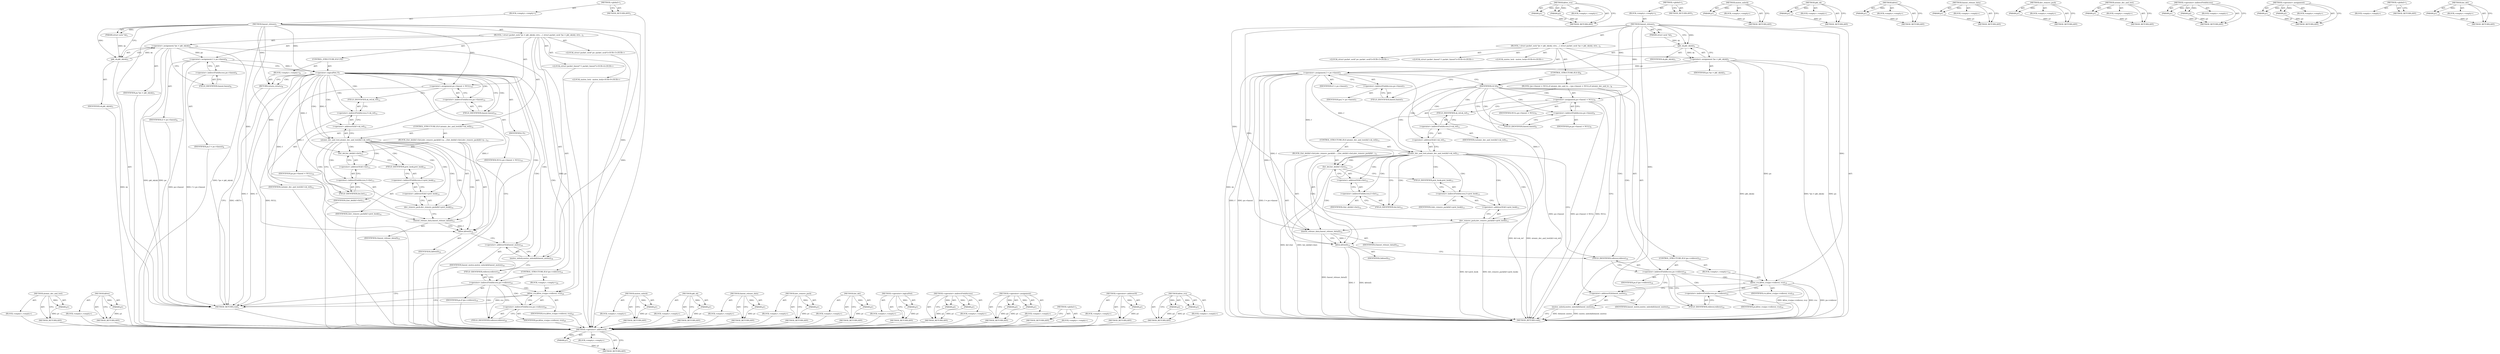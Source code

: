 digraph "list_del" {
vulnerable_108 [label=<(METHOD,atomic_dec_and_test)>];
vulnerable_109 [label=<(PARAM,p1)>];
vulnerable_110 [label=<(BLOCK,&lt;empty&gt;,&lt;empty&gt;)>];
vulnerable_111 [label=<(METHOD_RETURN,ANY)>];
vulnerable_128 [label=<(METHOD,kfree)>];
vulnerable_129 [label=<(PARAM,p1)>];
vulnerable_130 [label=<(BLOCK,&lt;empty&gt;,&lt;empty&gt;)>];
vulnerable_131 [label=<(METHOD_RETURN,ANY)>];
vulnerable_6 [label=<(METHOD,&lt;global&gt;)<SUB>1</SUB>>];
vulnerable_7 [label=<(BLOCK,&lt;empty&gt;,&lt;empty&gt;)<SUB>1</SUB>>];
vulnerable_8 [label=<(METHOD,fanout_release)<SUB>1</SUB>>];
vulnerable_9 [label=<(PARAM,struct sock *sk)<SUB>1</SUB>>];
vulnerable_10 [label=<(BLOCK,{
 	struct packet_sock *po = pkt_sk(sk);
 	stru...,{
 	struct packet_sock *po = pkt_sk(sk);
 	stru...)<SUB>2</SUB>>];
vulnerable_11 [label="<(LOCAL,struct packet_sock* po: packet_sock*)<SUB>3</SUB>>"];
vulnerable_12 [label=<(&lt;operator&gt;.assignment,*po = pkt_sk(sk))<SUB>3</SUB>>];
vulnerable_13 [label=<(IDENTIFIER,po,*po = pkt_sk(sk))<SUB>3</SUB>>];
vulnerable_14 [label=<(pkt_sk,pkt_sk(sk))<SUB>3</SUB>>];
vulnerable_15 [label=<(IDENTIFIER,sk,pkt_sk(sk))<SUB>3</SUB>>];
vulnerable_16 [label="<(LOCAL,struct packet_fanout* f: packet_fanout*)<SUB>4</SUB>>"];
vulnerable_17 [label=<(&lt;operator&gt;.assignment,f = po-&gt;fanout)<SUB>6</SUB>>];
vulnerable_18 [label=<(IDENTIFIER,f,f = po-&gt;fanout)<SUB>6</SUB>>];
vulnerable_19 [label=<(&lt;operator&gt;.indirectFieldAccess,po-&gt;fanout)<SUB>6</SUB>>];
vulnerable_20 [label=<(IDENTIFIER,po,f = po-&gt;fanout)<SUB>6</SUB>>];
vulnerable_21 [label=<(FIELD_IDENTIFIER,fanout,fanout)<SUB>6</SUB>>];
vulnerable_22 [label=<(CONTROL_STRUCTURE,IF,if (!f))<SUB>7</SUB>>];
vulnerable_23 [label=<(&lt;operator&gt;.logicalNot,!f)<SUB>7</SUB>>];
vulnerable_24 [label=<(IDENTIFIER,f,!f)<SUB>7</SUB>>];
vulnerable_25 [label=<(BLOCK,&lt;empty&gt;,&lt;empty&gt;)<SUB>8</SUB>>];
vulnerable_26 [label=<(RETURN,return;,return;)<SUB>8</SUB>>];
vulnerable_27 [label="<(LOCAL,mutex_lock : mutex_lock)<SUB>9</SUB>>"];
vulnerable_28 [label=<(&lt;operator&gt;.assignment,po-&gt;fanout = NULL)<SUB>10</SUB>>];
vulnerable_29 [label=<(&lt;operator&gt;.indirectFieldAccess,po-&gt;fanout)<SUB>10</SUB>>];
vulnerable_30 [label=<(IDENTIFIER,po,po-&gt;fanout = NULL)<SUB>10</SUB>>];
vulnerable_31 [label=<(FIELD_IDENTIFIER,fanout,fanout)<SUB>10</SUB>>];
vulnerable_32 [label=<(IDENTIFIER,NULL,po-&gt;fanout = NULL)<SUB>10</SUB>>];
vulnerable_33 [label=<(CONTROL_STRUCTURE,IF,if (atomic_dec_and_test(&amp;f-&gt;sk_ref)))<SUB>12</SUB>>];
vulnerable_34 [label=<(atomic_dec_and_test,atomic_dec_and_test(&amp;f-&gt;sk_ref))<SUB>12</SUB>>];
vulnerable_35 [label=<(&lt;operator&gt;.addressOf,&amp;f-&gt;sk_ref)<SUB>12</SUB>>];
vulnerable_36 [label=<(&lt;operator&gt;.indirectFieldAccess,f-&gt;sk_ref)<SUB>12</SUB>>];
vulnerable_37 [label=<(IDENTIFIER,f,atomic_dec_and_test(&amp;f-&gt;sk_ref))<SUB>12</SUB>>];
vulnerable_38 [label=<(FIELD_IDENTIFIER,sk_ref,sk_ref)<SUB>12</SUB>>];
vulnerable_39 [label=<(BLOCK,{
		list_del(&amp;f-&gt;list);
		dev_remove_pack(&amp;f-&gt;p...,{
		list_del(&amp;f-&gt;list);
		dev_remove_pack(&amp;f-&gt;p...)<SUB>12</SUB>>];
vulnerable_40 [label=<(list_del,list_del(&amp;f-&gt;list))<SUB>13</SUB>>];
vulnerable_41 [label=<(&lt;operator&gt;.addressOf,&amp;f-&gt;list)<SUB>13</SUB>>];
vulnerable_42 [label=<(&lt;operator&gt;.indirectFieldAccess,f-&gt;list)<SUB>13</SUB>>];
vulnerable_43 [label=<(IDENTIFIER,f,list_del(&amp;f-&gt;list))<SUB>13</SUB>>];
vulnerable_44 [label=<(FIELD_IDENTIFIER,list,list)<SUB>13</SUB>>];
vulnerable_45 [label=<(dev_remove_pack,dev_remove_pack(&amp;f-&gt;prot_hook))<SUB>14</SUB>>];
vulnerable_46 [label=<(&lt;operator&gt;.addressOf,&amp;f-&gt;prot_hook)<SUB>14</SUB>>];
vulnerable_47 [label=<(&lt;operator&gt;.indirectFieldAccess,f-&gt;prot_hook)<SUB>14</SUB>>];
vulnerable_48 [label=<(IDENTIFIER,f,dev_remove_pack(&amp;f-&gt;prot_hook))<SUB>14</SUB>>];
vulnerable_49 [label=<(FIELD_IDENTIFIER,prot_hook,prot_hook)<SUB>14</SUB>>];
vulnerable_50 [label=<(fanout_release_data,fanout_release_data(f))<SUB>15</SUB>>];
vulnerable_51 [label=<(IDENTIFIER,f,fanout_release_data(f))<SUB>15</SUB>>];
vulnerable_52 [label=<(kfree,kfree(f))<SUB>16</SUB>>];
vulnerable_53 [label=<(IDENTIFIER,f,kfree(f))<SUB>16</SUB>>];
vulnerable_54 [label=<(mutex_unlock,mutex_unlock(&amp;fanout_mutex))<SUB>18</SUB>>];
vulnerable_55 [label=<(&lt;operator&gt;.addressOf,&amp;fanout_mutex)<SUB>18</SUB>>];
vulnerable_56 [label=<(IDENTIFIER,fanout_mutex,mutex_unlock(&amp;fanout_mutex))<SUB>18</SUB>>];
vulnerable_57 [label=<(CONTROL_STRUCTURE,IF,if (po-&gt;rollover))<SUB>19</SUB>>];
vulnerable_58 [label=<(&lt;operator&gt;.indirectFieldAccess,po-&gt;rollover)<SUB>19</SUB>>];
vulnerable_59 [label=<(IDENTIFIER,po,if (po-&gt;rollover))<SUB>19</SUB>>];
vulnerable_60 [label=<(FIELD_IDENTIFIER,rollover,rollover)<SUB>19</SUB>>];
vulnerable_61 [label=<(BLOCK,&lt;empty&gt;,&lt;empty&gt;)<SUB>20</SUB>>];
vulnerable_62 [label=<(kfree_rcu,kfree_rcu(po-&gt;rollover, rcu))<SUB>20</SUB>>];
vulnerable_63 [label=<(&lt;operator&gt;.indirectFieldAccess,po-&gt;rollover)<SUB>20</SUB>>];
vulnerable_64 [label=<(IDENTIFIER,po,kfree_rcu(po-&gt;rollover, rcu))<SUB>20</SUB>>];
vulnerable_65 [label=<(FIELD_IDENTIFIER,rollover,rollover)<SUB>20</SUB>>];
vulnerable_66 [label=<(IDENTIFIER,rcu,kfree_rcu(po-&gt;rollover, rcu))<SUB>20</SUB>>];
vulnerable_67 [label=<(METHOD_RETURN,void)<SUB>1</SUB>>];
vulnerable_69 [label=<(METHOD_RETURN,ANY)<SUB>1</SUB>>];
vulnerable_132 [label=<(METHOD,mutex_unlock)>];
vulnerable_133 [label=<(PARAM,p1)>];
vulnerable_134 [label=<(BLOCK,&lt;empty&gt;,&lt;empty&gt;)>];
vulnerable_135 [label=<(METHOD_RETURN,ANY)>];
vulnerable_95 [label=<(METHOD,pkt_sk)>];
vulnerable_96 [label=<(PARAM,p1)>];
vulnerable_97 [label=<(BLOCK,&lt;empty&gt;,&lt;empty&gt;)>];
vulnerable_98 [label=<(METHOD_RETURN,ANY)>];
vulnerable_124 [label=<(METHOD,fanout_release_data)>];
vulnerable_125 [label=<(PARAM,p1)>];
vulnerable_126 [label=<(BLOCK,&lt;empty&gt;,&lt;empty&gt;)>];
vulnerable_127 [label=<(METHOD_RETURN,ANY)>];
vulnerable_120 [label=<(METHOD,dev_remove_pack)>];
vulnerable_121 [label=<(PARAM,p1)>];
vulnerable_122 [label=<(BLOCK,&lt;empty&gt;,&lt;empty&gt;)>];
vulnerable_123 [label=<(METHOD_RETURN,ANY)>];
vulnerable_116 [label=<(METHOD,list_del)>];
vulnerable_117 [label=<(PARAM,p1)>];
vulnerable_118 [label=<(BLOCK,&lt;empty&gt;,&lt;empty&gt;)>];
vulnerable_119 [label=<(METHOD_RETURN,ANY)>];
vulnerable_104 [label=<(METHOD,&lt;operator&gt;.logicalNot)>];
vulnerable_105 [label=<(PARAM,p1)>];
vulnerable_106 [label=<(BLOCK,&lt;empty&gt;,&lt;empty&gt;)>];
vulnerable_107 [label=<(METHOD_RETURN,ANY)>];
vulnerable_99 [label=<(METHOD,&lt;operator&gt;.indirectFieldAccess)>];
vulnerable_100 [label=<(PARAM,p1)>];
vulnerable_101 [label=<(PARAM,p2)>];
vulnerable_102 [label=<(BLOCK,&lt;empty&gt;,&lt;empty&gt;)>];
vulnerable_103 [label=<(METHOD_RETURN,ANY)>];
vulnerable_90 [label=<(METHOD,&lt;operator&gt;.assignment)>];
vulnerable_91 [label=<(PARAM,p1)>];
vulnerable_92 [label=<(PARAM,p2)>];
vulnerable_93 [label=<(BLOCK,&lt;empty&gt;,&lt;empty&gt;)>];
vulnerable_94 [label=<(METHOD_RETURN,ANY)>];
vulnerable_84 [label=<(METHOD,&lt;global&gt;)<SUB>1</SUB>>];
vulnerable_85 [label=<(BLOCK,&lt;empty&gt;,&lt;empty&gt;)>];
vulnerable_86 [label=<(METHOD_RETURN,ANY)>];
vulnerable_112 [label=<(METHOD,&lt;operator&gt;.addressOf)>];
vulnerable_113 [label=<(PARAM,p1)>];
vulnerable_114 [label=<(BLOCK,&lt;empty&gt;,&lt;empty&gt;)>];
vulnerable_115 [label=<(METHOD_RETURN,ANY)>];
vulnerable_136 [label=<(METHOD,kfree_rcu)>];
vulnerable_137 [label=<(PARAM,p1)>];
vulnerable_138 [label=<(PARAM,p2)>];
vulnerable_139 [label=<(BLOCK,&lt;empty&gt;,&lt;empty&gt;)>];
vulnerable_140 [label=<(METHOD_RETURN,ANY)>];
fixed_106 [label=<(METHOD,&lt;operator&gt;.addressOf)>];
fixed_107 [label=<(PARAM,p1)>];
fixed_108 [label=<(BLOCK,&lt;empty&gt;,&lt;empty&gt;)>];
fixed_109 [label=<(METHOD_RETURN,ANY)>];
fixed_126 [label=<(METHOD,kfree_rcu)>];
fixed_127 [label=<(PARAM,p1)>];
fixed_128 [label=<(PARAM,p2)>];
fixed_129 [label=<(BLOCK,&lt;empty&gt;,&lt;empty&gt;)>];
fixed_130 [label=<(METHOD_RETURN,ANY)>];
fixed_6 [label=<(METHOD,&lt;global&gt;)<SUB>1</SUB>>];
fixed_7 [label=<(BLOCK,&lt;empty&gt;,&lt;empty&gt;)<SUB>1</SUB>>];
fixed_8 [label=<(METHOD,fanout_release)<SUB>1</SUB>>];
fixed_9 [label=<(PARAM,struct sock *sk)<SUB>1</SUB>>];
fixed_10 [label=<(BLOCK,{
 	struct packet_sock *po = pkt_sk(sk);
 	stru...,{
 	struct packet_sock *po = pkt_sk(sk);
 	stru...)<SUB>2</SUB>>];
fixed_11 [label="<(LOCAL,struct packet_sock* po: packet_sock*)<SUB>3</SUB>>"];
fixed_12 [label=<(&lt;operator&gt;.assignment,*po = pkt_sk(sk))<SUB>3</SUB>>];
fixed_13 [label=<(IDENTIFIER,po,*po = pkt_sk(sk))<SUB>3</SUB>>];
fixed_14 [label=<(pkt_sk,pkt_sk(sk))<SUB>3</SUB>>];
fixed_15 [label=<(IDENTIFIER,sk,pkt_sk(sk))<SUB>3</SUB>>];
fixed_16 [label="<(LOCAL,struct packet_fanout* f: packet_fanout*)<SUB>4</SUB>>"];
fixed_17 [label="<(LOCAL,mutex_lock : mutex_lock)<SUB>6</SUB>>"];
fixed_18 [label=<(&lt;operator&gt;.assignment,f = po-&gt;fanout)<SUB>7</SUB>>];
fixed_19 [label=<(IDENTIFIER,f,f = po-&gt;fanout)<SUB>7</SUB>>];
fixed_20 [label=<(&lt;operator&gt;.indirectFieldAccess,po-&gt;fanout)<SUB>7</SUB>>];
fixed_21 [label=<(IDENTIFIER,po,f = po-&gt;fanout)<SUB>7</SUB>>];
fixed_22 [label=<(FIELD_IDENTIFIER,fanout,fanout)<SUB>7</SUB>>];
fixed_23 [label=<(CONTROL_STRUCTURE,IF,if (f))<SUB>8</SUB>>];
fixed_24 [label=<(IDENTIFIER,f,if (f))<SUB>8</SUB>>];
fixed_25 [label=<(BLOCK,{
		po-&gt;fanout = NULL;

		if (atomic_dec_and_te...,{
		po-&gt;fanout = NULL;

		if (atomic_dec_and_te...)<SUB>8</SUB>>];
fixed_26 [label=<(&lt;operator&gt;.assignment,po-&gt;fanout = NULL)<SUB>9</SUB>>];
fixed_27 [label=<(&lt;operator&gt;.indirectFieldAccess,po-&gt;fanout)<SUB>9</SUB>>];
fixed_28 [label=<(IDENTIFIER,po,po-&gt;fanout = NULL)<SUB>9</SUB>>];
fixed_29 [label=<(FIELD_IDENTIFIER,fanout,fanout)<SUB>9</SUB>>];
fixed_30 [label=<(IDENTIFIER,NULL,po-&gt;fanout = NULL)<SUB>9</SUB>>];
fixed_31 [label=<(CONTROL_STRUCTURE,IF,if (atomic_dec_and_test(&amp;f-&gt;sk_ref)))<SUB>11</SUB>>];
fixed_32 [label=<(atomic_dec_and_test,atomic_dec_and_test(&amp;f-&gt;sk_ref))<SUB>11</SUB>>];
fixed_33 [label=<(&lt;operator&gt;.addressOf,&amp;f-&gt;sk_ref)<SUB>11</SUB>>];
fixed_34 [label=<(&lt;operator&gt;.indirectFieldAccess,f-&gt;sk_ref)<SUB>11</SUB>>];
fixed_35 [label=<(IDENTIFIER,f,atomic_dec_and_test(&amp;f-&gt;sk_ref))<SUB>11</SUB>>];
fixed_36 [label=<(FIELD_IDENTIFIER,sk_ref,sk_ref)<SUB>11</SUB>>];
fixed_37 [label=<(BLOCK,{
			list_del(&amp;f-&gt;list);
			dev_remove_pack(&amp;f-...,{
			list_del(&amp;f-&gt;list);
			dev_remove_pack(&amp;f-...)<SUB>11</SUB>>];
fixed_38 [label=<(list_del,list_del(&amp;f-&gt;list))<SUB>12</SUB>>];
fixed_39 [label=<(&lt;operator&gt;.addressOf,&amp;f-&gt;list)<SUB>12</SUB>>];
fixed_40 [label=<(&lt;operator&gt;.indirectFieldAccess,f-&gt;list)<SUB>12</SUB>>];
fixed_41 [label=<(IDENTIFIER,f,list_del(&amp;f-&gt;list))<SUB>12</SUB>>];
fixed_42 [label=<(FIELD_IDENTIFIER,list,list)<SUB>12</SUB>>];
fixed_43 [label=<(dev_remove_pack,dev_remove_pack(&amp;f-&gt;prot_hook))<SUB>13</SUB>>];
fixed_44 [label=<(&lt;operator&gt;.addressOf,&amp;f-&gt;prot_hook)<SUB>13</SUB>>];
fixed_45 [label=<(&lt;operator&gt;.indirectFieldAccess,f-&gt;prot_hook)<SUB>13</SUB>>];
fixed_46 [label=<(IDENTIFIER,f,dev_remove_pack(&amp;f-&gt;prot_hook))<SUB>13</SUB>>];
fixed_47 [label=<(FIELD_IDENTIFIER,prot_hook,prot_hook)<SUB>13</SUB>>];
fixed_48 [label=<(fanout_release_data,fanout_release_data(f))<SUB>14</SUB>>];
fixed_49 [label=<(IDENTIFIER,f,fanout_release_data(f))<SUB>14</SUB>>];
fixed_50 [label=<(kfree,kfree(f))<SUB>15</SUB>>];
fixed_51 [label=<(IDENTIFIER,f,kfree(f))<SUB>15</SUB>>];
fixed_52 [label=<(CONTROL_STRUCTURE,IF,if (po-&gt;rollover))<SUB>18</SUB>>];
fixed_53 [label=<(&lt;operator&gt;.indirectFieldAccess,po-&gt;rollover)<SUB>18</SUB>>];
fixed_54 [label=<(IDENTIFIER,po,if (po-&gt;rollover))<SUB>18</SUB>>];
fixed_55 [label=<(FIELD_IDENTIFIER,rollover,rollover)<SUB>18</SUB>>];
fixed_56 [label=<(BLOCK,&lt;empty&gt;,&lt;empty&gt;)<SUB>19</SUB>>];
fixed_57 [label=<(kfree_rcu,kfree_rcu(po-&gt;rollover, rcu))<SUB>19</SUB>>];
fixed_58 [label=<(&lt;operator&gt;.indirectFieldAccess,po-&gt;rollover)<SUB>19</SUB>>];
fixed_59 [label=<(IDENTIFIER,po,kfree_rcu(po-&gt;rollover, rcu))<SUB>19</SUB>>];
fixed_60 [label=<(FIELD_IDENTIFIER,rollover,rollover)<SUB>19</SUB>>];
fixed_61 [label=<(IDENTIFIER,rcu,kfree_rcu(po-&gt;rollover, rcu))<SUB>19</SUB>>];
fixed_62 [label=<(mutex_unlock,mutex_unlock(&amp;fanout_mutex))<SUB>21</SUB>>];
fixed_63 [label=<(&lt;operator&gt;.addressOf,&amp;fanout_mutex)<SUB>21</SUB>>];
fixed_64 [label=<(IDENTIFIER,fanout_mutex,mutex_unlock(&amp;fanout_mutex))<SUB>21</SUB>>];
fixed_65 [label=<(METHOD_RETURN,void)<SUB>1</SUB>>];
fixed_67 [label=<(METHOD_RETURN,ANY)<SUB>1</SUB>>];
fixed_131 [label=<(METHOD,mutex_unlock)>];
fixed_132 [label=<(PARAM,p1)>];
fixed_133 [label=<(BLOCK,&lt;empty&gt;,&lt;empty&gt;)>];
fixed_134 [label=<(METHOD_RETURN,ANY)>];
fixed_93 [label=<(METHOD,pkt_sk)>];
fixed_94 [label=<(PARAM,p1)>];
fixed_95 [label=<(BLOCK,&lt;empty&gt;,&lt;empty&gt;)>];
fixed_96 [label=<(METHOD_RETURN,ANY)>];
fixed_122 [label=<(METHOD,kfree)>];
fixed_123 [label=<(PARAM,p1)>];
fixed_124 [label=<(BLOCK,&lt;empty&gt;,&lt;empty&gt;)>];
fixed_125 [label=<(METHOD_RETURN,ANY)>];
fixed_118 [label=<(METHOD,fanout_release_data)>];
fixed_119 [label=<(PARAM,p1)>];
fixed_120 [label=<(BLOCK,&lt;empty&gt;,&lt;empty&gt;)>];
fixed_121 [label=<(METHOD_RETURN,ANY)>];
fixed_114 [label=<(METHOD,dev_remove_pack)>];
fixed_115 [label=<(PARAM,p1)>];
fixed_116 [label=<(BLOCK,&lt;empty&gt;,&lt;empty&gt;)>];
fixed_117 [label=<(METHOD_RETURN,ANY)>];
fixed_102 [label=<(METHOD,atomic_dec_and_test)>];
fixed_103 [label=<(PARAM,p1)>];
fixed_104 [label=<(BLOCK,&lt;empty&gt;,&lt;empty&gt;)>];
fixed_105 [label=<(METHOD_RETURN,ANY)>];
fixed_97 [label=<(METHOD,&lt;operator&gt;.indirectFieldAccess)>];
fixed_98 [label=<(PARAM,p1)>];
fixed_99 [label=<(PARAM,p2)>];
fixed_100 [label=<(BLOCK,&lt;empty&gt;,&lt;empty&gt;)>];
fixed_101 [label=<(METHOD_RETURN,ANY)>];
fixed_88 [label=<(METHOD,&lt;operator&gt;.assignment)>];
fixed_89 [label=<(PARAM,p1)>];
fixed_90 [label=<(PARAM,p2)>];
fixed_91 [label=<(BLOCK,&lt;empty&gt;,&lt;empty&gt;)>];
fixed_92 [label=<(METHOD_RETURN,ANY)>];
fixed_82 [label=<(METHOD,&lt;global&gt;)<SUB>1</SUB>>];
fixed_83 [label=<(BLOCK,&lt;empty&gt;,&lt;empty&gt;)>];
fixed_84 [label=<(METHOD_RETURN,ANY)>];
fixed_110 [label=<(METHOD,list_del)>];
fixed_111 [label=<(PARAM,p1)>];
fixed_112 [label=<(BLOCK,&lt;empty&gt;,&lt;empty&gt;)>];
fixed_113 [label=<(METHOD_RETURN,ANY)>];
vulnerable_108 -> vulnerable_109  [key=0, label="AST: "];
vulnerable_108 -> vulnerable_109  [key=1, label="DDG: "];
vulnerable_108 -> vulnerable_110  [key=0, label="AST: "];
vulnerable_108 -> vulnerable_111  [key=0, label="AST: "];
vulnerable_108 -> vulnerable_111  [key=1, label="CFG: "];
vulnerable_109 -> vulnerable_111  [key=0, label="DDG: p1"];
vulnerable_110 -> fixed_106  [key=0];
vulnerable_111 -> fixed_106  [key=0];
vulnerable_128 -> vulnerable_129  [key=0, label="AST: "];
vulnerable_128 -> vulnerable_129  [key=1, label="DDG: "];
vulnerable_128 -> vulnerable_130  [key=0, label="AST: "];
vulnerable_128 -> vulnerable_131  [key=0, label="AST: "];
vulnerable_128 -> vulnerable_131  [key=1, label="CFG: "];
vulnerable_129 -> vulnerable_131  [key=0, label="DDG: p1"];
vulnerable_130 -> fixed_106  [key=0];
vulnerable_131 -> fixed_106  [key=0];
vulnerable_6 -> vulnerable_7  [key=0, label="AST: "];
vulnerable_6 -> vulnerable_69  [key=0, label="AST: "];
vulnerable_6 -> vulnerable_69  [key=1, label="CFG: "];
vulnerable_7 -> vulnerable_8  [key=0, label="AST: "];
vulnerable_8 -> vulnerable_9  [key=0, label="AST: "];
vulnerable_8 -> vulnerable_9  [key=1, label="DDG: "];
vulnerable_8 -> vulnerable_10  [key=0, label="AST: "];
vulnerable_8 -> vulnerable_67  [key=0, label="AST: "];
vulnerable_8 -> vulnerable_14  [key=0, label="CFG: "];
vulnerable_8 -> vulnerable_14  [key=1, label="DDG: "];
vulnerable_8 -> vulnerable_28  [key=0, label="DDG: "];
vulnerable_8 -> vulnerable_54  [key=0, label="DDG: "];
vulnerable_8 -> vulnerable_23  [key=0, label="DDG: "];
vulnerable_8 -> vulnerable_26  [key=0, label="DDG: "];
vulnerable_8 -> vulnerable_50  [key=0, label="DDG: "];
vulnerable_8 -> vulnerable_52  [key=0, label="DDG: "];
vulnerable_8 -> vulnerable_62  [key=0, label="DDG: "];
vulnerable_9 -> vulnerable_14  [key=0, label="DDG: sk"];
vulnerable_10 -> vulnerable_11  [key=0, label="AST: "];
vulnerable_10 -> vulnerable_12  [key=0, label="AST: "];
vulnerable_10 -> vulnerable_16  [key=0, label="AST: "];
vulnerable_10 -> vulnerable_17  [key=0, label="AST: "];
vulnerable_10 -> vulnerable_22  [key=0, label="AST: "];
vulnerable_10 -> vulnerable_27  [key=0, label="AST: "];
vulnerable_10 -> vulnerable_28  [key=0, label="AST: "];
vulnerable_10 -> vulnerable_33  [key=0, label="AST: "];
vulnerable_10 -> vulnerable_54  [key=0, label="AST: "];
vulnerable_10 -> vulnerable_57  [key=0, label="AST: "];
vulnerable_11 -> fixed_106  [key=0];
vulnerable_12 -> vulnerable_13  [key=0, label="AST: "];
vulnerable_12 -> vulnerable_14  [key=0, label="AST: "];
vulnerable_12 -> vulnerable_21  [key=0, label="CFG: "];
vulnerable_12 -> vulnerable_67  [key=0, label="DDG: po"];
vulnerable_12 -> vulnerable_67  [key=1, label="DDG: pkt_sk(sk)"];
vulnerable_12 -> vulnerable_67  [key=2, label="DDG: *po = pkt_sk(sk)"];
vulnerable_12 -> vulnerable_17  [key=0, label="DDG: po"];
vulnerable_12 -> vulnerable_62  [key=0, label="DDG: po"];
vulnerable_13 -> fixed_106  [key=0];
vulnerable_14 -> vulnerable_15  [key=0, label="AST: "];
vulnerable_14 -> vulnerable_12  [key=0, label="CFG: "];
vulnerable_14 -> vulnerable_12  [key=1, label="DDG: sk"];
vulnerable_14 -> vulnerable_67  [key=0, label="DDG: sk"];
vulnerable_15 -> fixed_106  [key=0];
vulnerable_16 -> fixed_106  [key=0];
vulnerable_17 -> vulnerable_18  [key=0, label="AST: "];
vulnerable_17 -> vulnerable_19  [key=0, label="AST: "];
vulnerable_17 -> vulnerable_23  [key=0, label="CFG: "];
vulnerable_17 -> vulnerable_23  [key=1, label="DDG: f"];
vulnerable_17 -> vulnerable_67  [key=0, label="DDG: po-&gt;fanout"];
vulnerable_17 -> vulnerable_67  [key=1, label="DDG: f = po-&gt;fanout"];
vulnerable_18 -> fixed_106  [key=0];
vulnerable_19 -> vulnerable_20  [key=0, label="AST: "];
vulnerable_19 -> vulnerable_21  [key=0, label="AST: "];
vulnerable_19 -> vulnerable_17  [key=0, label="CFG: "];
vulnerable_20 -> fixed_106  [key=0];
vulnerable_21 -> vulnerable_19  [key=0, label="CFG: "];
vulnerable_22 -> vulnerable_23  [key=0, label="AST: "];
vulnerable_22 -> vulnerable_25  [key=0, label="AST: "];
vulnerable_23 -> vulnerable_24  [key=0, label="AST: "];
vulnerable_23 -> vulnerable_26  [key=0, label="CFG: "];
vulnerable_23 -> vulnerable_26  [key=1, label="CDG: "];
vulnerable_23 -> vulnerable_31  [key=0, label="CFG: "];
vulnerable_23 -> vulnerable_31  [key=1, label="CDG: "];
vulnerable_23 -> vulnerable_67  [key=0, label="DDG: f"];
vulnerable_23 -> vulnerable_67  [key=1, label="DDG: !f"];
vulnerable_23 -> vulnerable_34  [key=0, label="DDG: f"];
vulnerable_23 -> vulnerable_34  [key=1, label="CDG: "];
vulnerable_23 -> vulnerable_40  [key=0, label="DDG: f"];
vulnerable_23 -> vulnerable_45  [key=0, label="DDG: f"];
vulnerable_23 -> vulnerable_50  [key=0, label="DDG: f"];
vulnerable_23 -> vulnerable_52  [key=0, label="DDG: f"];
vulnerable_23 -> vulnerable_58  [key=0, label="CDG: "];
vulnerable_23 -> vulnerable_60  [key=0, label="CDG: "];
vulnerable_23 -> vulnerable_28  [key=0, label="CDG: "];
vulnerable_23 -> vulnerable_36  [key=0, label="CDG: "];
vulnerable_23 -> vulnerable_38  [key=0, label="CDG: "];
vulnerable_23 -> vulnerable_29  [key=0, label="CDG: "];
vulnerable_23 -> vulnerable_35  [key=0, label="CDG: "];
vulnerable_23 -> vulnerable_55  [key=0, label="CDG: "];
vulnerable_23 -> vulnerable_54  [key=0, label="CDG: "];
vulnerable_24 -> fixed_106  [key=0];
vulnerable_25 -> vulnerable_26  [key=0, label="AST: "];
vulnerable_26 -> vulnerable_67  [key=0, label="CFG: "];
vulnerable_26 -> vulnerable_67  [key=1, label="DDG: &lt;RET&gt;"];
vulnerable_27 -> fixed_106  [key=0];
vulnerable_28 -> vulnerable_29  [key=0, label="AST: "];
vulnerable_28 -> vulnerable_32  [key=0, label="AST: "];
vulnerable_28 -> vulnerable_38  [key=0, label="CFG: "];
vulnerable_28 -> vulnerable_67  [key=0, label="DDG: NULL"];
vulnerable_29 -> vulnerable_30  [key=0, label="AST: "];
vulnerable_29 -> vulnerable_31  [key=0, label="AST: "];
vulnerable_29 -> vulnerable_28  [key=0, label="CFG: "];
vulnerable_30 -> fixed_106  [key=0];
vulnerable_31 -> vulnerable_29  [key=0, label="CFG: "];
vulnerable_32 -> fixed_106  [key=0];
vulnerable_33 -> vulnerable_34  [key=0, label="AST: "];
vulnerable_33 -> vulnerable_39  [key=0, label="AST: "];
vulnerable_34 -> vulnerable_35  [key=0, label="AST: "];
vulnerable_34 -> vulnerable_44  [key=0, label="CFG: "];
vulnerable_34 -> vulnerable_44  [key=1, label="CDG: "];
vulnerable_34 -> vulnerable_55  [key=0, label="CFG: "];
vulnerable_34 -> vulnerable_47  [key=0, label="CDG: "];
vulnerable_34 -> vulnerable_49  [key=0, label="CDG: "];
vulnerable_34 -> vulnerable_42  [key=0, label="CDG: "];
vulnerable_34 -> vulnerable_52  [key=0, label="CDG: "];
vulnerable_34 -> vulnerable_46  [key=0, label="CDG: "];
vulnerable_34 -> vulnerable_41  [key=0, label="CDG: "];
vulnerable_34 -> vulnerable_45  [key=0, label="CDG: "];
vulnerable_34 -> vulnerable_40  [key=0, label="CDG: "];
vulnerable_34 -> vulnerable_50  [key=0, label="CDG: "];
vulnerable_35 -> vulnerable_36  [key=0, label="AST: "];
vulnerable_35 -> vulnerable_34  [key=0, label="CFG: "];
vulnerable_36 -> vulnerable_37  [key=0, label="AST: "];
vulnerable_36 -> vulnerable_38  [key=0, label="AST: "];
vulnerable_36 -> vulnerable_35  [key=0, label="CFG: "];
vulnerable_37 -> fixed_106  [key=0];
vulnerable_38 -> vulnerable_36  [key=0, label="CFG: "];
vulnerable_39 -> vulnerable_40  [key=0, label="AST: "];
vulnerable_39 -> vulnerable_45  [key=0, label="AST: "];
vulnerable_39 -> vulnerable_50  [key=0, label="AST: "];
vulnerable_39 -> vulnerable_52  [key=0, label="AST: "];
vulnerable_40 -> vulnerable_41  [key=0, label="AST: "];
vulnerable_40 -> vulnerable_49  [key=0, label="CFG: "];
vulnerable_41 -> vulnerable_42  [key=0, label="AST: "];
vulnerable_41 -> vulnerable_40  [key=0, label="CFG: "];
vulnerable_42 -> vulnerable_43  [key=0, label="AST: "];
vulnerable_42 -> vulnerable_44  [key=0, label="AST: "];
vulnerable_42 -> vulnerable_41  [key=0, label="CFG: "];
vulnerable_43 -> fixed_106  [key=0];
vulnerable_44 -> vulnerable_42  [key=0, label="CFG: "];
vulnerable_45 -> vulnerable_46  [key=0, label="AST: "];
vulnerable_45 -> vulnerable_50  [key=0, label="CFG: "];
vulnerable_46 -> vulnerable_47  [key=0, label="AST: "];
vulnerable_46 -> vulnerable_45  [key=0, label="CFG: "];
vulnerable_47 -> vulnerable_48  [key=0, label="AST: "];
vulnerable_47 -> vulnerable_49  [key=0, label="AST: "];
vulnerable_47 -> vulnerable_46  [key=0, label="CFG: "];
vulnerable_48 -> fixed_106  [key=0];
vulnerable_49 -> vulnerable_47  [key=0, label="CFG: "];
vulnerable_50 -> vulnerable_51  [key=0, label="AST: "];
vulnerable_50 -> vulnerable_52  [key=0, label="CFG: "];
vulnerable_50 -> vulnerable_52  [key=1, label="DDG: f"];
vulnerable_51 -> fixed_106  [key=0];
vulnerable_52 -> vulnerable_53  [key=0, label="AST: "];
vulnerable_52 -> vulnerable_55  [key=0, label="CFG: "];
vulnerable_53 -> fixed_106  [key=0];
vulnerable_54 -> vulnerable_55  [key=0, label="AST: "];
vulnerable_54 -> vulnerable_60  [key=0, label="CFG: "];
vulnerable_55 -> vulnerable_56  [key=0, label="AST: "];
vulnerable_55 -> vulnerable_54  [key=0, label="CFG: "];
vulnerable_56 -> fixed_106  [key=0];
vulnerable_57 -> vulnerable_58  [key=0, label="AST: "];
vulnerable_57 -> vulnerable_61  [key=0, label="AST: "];
vulnerable_58 -> vulnerable_59  [key=0, label="AST: "];
vulnerable_58 -> vulnerable_60  [key=0, label="AST: "];
vulnerable_58 -> vulnerable_67  [key=0, label="CFG: "];
vulnerable_58 -> vulnerable_65  [key=0, label="CFG: "];
vulnerable_58 -> vulnerable_65  [key=1, label="CDG: "];
vulnerable_58 -> vulnerable_63  [key=0, label="CDG: "];
vulnerable_58 -> vulnerable_62  [key=0, label="CDG: "];
vulnerable_59 -> fixed_106  [key=0];
vulnerable_60 -> vulnerable_58  [key=0, label="CFG: "];
vulnerable_61 -> vulnerable_62  [key=0, label="AST: "];
vulnerable_62 -> vulnerable_63  [key=0, label="AST: "];
vulnerable_62 -> vulnerable_66  [key=0, label="AST: "];
vulnerable_62 -> vulnerable_67  [key=0, label="CFG: "];
vulnerable_62 -> vulnerable_67  [key=1, label="DDG: rcu"];
vulnerable_63 -> vulnerable_64  [key=0, label="AST: "];
vulnerable_63 -> vulnerable_65  [key=0, label="AST: "];
vulnerable_63 -> vulnerable_62  [key=0, label="CFG: "];
vulnerable_64 -> fixed_106  [key=0];
vulnerable_65 -> vulnerable_63  [key=0, label="CFG: "];
vulnerable_66 -> fixed_106  [key=0];
vulnerable_67 -> fixed_106  [key=0];
vulnerable_69 -> fixed_106  [key=0];
vulnerable_132 -> vulnerable_133  [key=0, label="AST: "];
vulnerable_132 -> vulnerable_133  [key=1, label="DDG: "];
vulnerable_132 -> vulnerable_134  [key=0, label="AST: "];
vulnerable_132 -> vulnerable_135  [key=0, label="AST: "];
vulnerable_132 -> vulnerable_135  [key=1, label="CFG: "];
vulnerable_133 -> vulnerable_135  [key=0, label="DDG: p1"];
vulnerable_134 -> fixed_106  [key=0];
vulnerable_135 -> fixed_106  [key=0];
vulnerable_95 -> vulnerable_96  [key=0, label="AST: "];
vulnerable_95 -> vulnerable_96  [key=1, label="DDG: "];
vulnerable_95 -> vulnerable_97  [key=0, label="AST: "];
vulnerable_95 -> vulnerable_98  [key=0, label="AST: "];
vulnerable_95 -> vulnerable_98  [key=1, label="CFG: "];
vulnerable_96 -> vulnerable_98  [key=0, label="DDG: p1"];
vulnerable_97 -> fixed_106  [key=0];
vulnerable_98 -> fixed_106  [key=0];
vulnerable_124 -> vulnerable_125  [key=0, label="AST: "];
vulnerable_124 -> vulnerable_125  [key=1, label="DDG: "];
vulnerable_124 -> vulnerable_126  [key=0, label="AST: "];
vulnerable_124 -> vulnerable_127  [key=0, label="AST: "];
vulnerable_124 -> vulnerable_127  [key=1, label="CFG: "];
vulnerable_125 -> vulnerable_127  [key=0, label="DDG: p1"];
vulnerable_126 -> fixed_106  [key=0];
vulnerable_127 -> fixed_106  [key=0];
vulnerable_120 -> vulnerable_121  [key=0, label="AST: "];
vulnerable_120 -> vulnerable_121  [key=1, label="DDG: "];
vulnerable_120 -> vulnerable_122  [key=0, label="AST: "];
vulnerable_120 -> vulnerable_123  [key=0, label="AST: "];
vulnerable_120 -> vulnerable_123  [key=1, label="CFG: "];
vulnerable_121 -> vulnerable_123  [key=0, label="DDG: p1"];
vulnerable_122 -> fixed_106  [key=0];
vulnerable_123 -> fixed_106  [key=0];
vulnerable_116 -> vulnerable_117  [key=0, label="AST: "];
vulnerable_116 -> vulnerable_117  [key=1, label="DDG: "];
vulnerable_116 -> vulnerable_118  [key=0, label="AST: "];
vulnerable_116 -> vulnerable_119  [key=0, label="AST: "];
vulnerable_116 -> vulnerable_119  [key=1, label="CFG: "];
vulnerable_117 -> vulnerable_119  [key=0, label="DDG: p1"];
vulnerable_118 -> fixed_106  [key=0];
vulnerable_119 -> fixed_106  [key=0];
vulnerable_104 -> vulnerable_105  [key=0, label="AST: "];
vulnerable_104 -> vulnerable_105  [key=1, label="DDG: "];
vulnerable_104 -> vulnerable_106  [key=0, label="AST: "];
vulnerable_104 -> vulnerable_107  [key=0, label="AST: "];
vulnerable_104 -> vulnerable_107  [key=1, label="CFG: "];
vulnerable_105 -> vulnerable_107  [key=0, label="DDG: p1"];
vulnerable_106 -> fixed_106  [key=0];
vulnerable_107 -> fixed_106  [key=0];
vulnerable_99 -> vulnerable_100  [key=0, label="AST: "];
vulnerable_99 -> vulnerable_100  [key=1, label="DDG: "];
vulnerable_99 -> vulnerable_102  [key=0, label="AST: "];
vulnerable_99 -> vulnerable_101  [key=0, label="AST: "];
vulnerable_99 -> vulnerable_101  [key=1, label="DDG: "];
vulnerable_99 -> vulnerable_103  [key=0, label="AST: "];
vulnerable_99 -> vulnerable_103  [key=1, label="CFG: "];
vulnerable_100 -> vulnerable_103  [key=0, label="DDG: p1"];
vulnerable_101 -> vulnerable_103  [key=0, label="DDG: p2"];
vulnerable_102 -> fixed_106  [key=0];
vulnerable_103 -> fixed_106  [key=0];
vulnerable_90 -> vulnerable_91  [key=0, label="AST: "];
vulnerable_90 -> vulnerable_91  [key=1, label="DDG: "];
vulnerable_90 -> vulnerable_93  [key=0, label="AST: "];
vulnerable_90 -> vulnerable_92  [key=0, label="AST: "];
vulnerable_90 -> vulnerable_92  [key=1, label="DDG: "];
vulnerable_90 -> vulnerable_94  [key=0, label="AST: "];
vulnerable_90 -> vulnerable_94  [key=1, label="CFG: "];
vulnerable_91 -> vulnerable_94  [key=0, label="DDG: p1"];
vulnerable_92 -> vulnerable_94  [key=0, label="DDG: p2"];
vulnerable_93 -> fixed_106  [key=0];
vulnerable_94 -> fixed_106  [key=0];
vulnerable_84 -> vulnerable_85  [key=0, label="AST: "];
vulnerable_84 -> vulnerable_86  [key=0, label="AST: "];
vulnerable_84 -> vulnerable_86  [key=1, label="CFG: "];
vulnerable_85 -> fixed_106  [key=0];
vulnerable_86 -> fixed_106  [key=0];
vulnerable_112 -> vulnerable_113  [key=0, label="AST: "];
vulnerable_112 -> vulnerable_113  [key=1, label="DDG: "];
vulnerable_112 -> vulnerable_114  [key=0, label="AST: "];
vulnerable_112 -> vulnerable_115  [key=0, label="AST: "];
vulnerable_112 -> vulnerable_115  [key=1, label="CFG: "];
vulnerable_113 -> vulnerable_115  [key=0, label="DDG: p1"];
vulnerable_114 -> fixed_106  [key=0];
vulnerable_115 -> fixed_106  [key=0];
vulnerable_136 -> vulnerable_137  [key=0, label="AST: "];
vulnerable_136 -> vulnerable_137  [key=1, label="DDG: "];
vulnerable_136 -> vulnerable_139  [key=0, label="AST: "];
vulnerable_136 -> vulnerable_138  [key=0, label="AST: "];
vulnerable_136 -> vulnerable_138  [key=1, label="DDG: "];
vulnerable_136 -> vulnerable_140  [key=0, label="AST: "];
vulnerable_136 -> vulnerable_140  [key=1, label="CFG: "];
vulnerable_137 -> vulnerable_140  [key=0, label="DDG: p1"];
vulnerable_138 -> vulnerable_140  [key=0, label="DDG: p2"];
vulnerable_139 -> fixed_106  [key=0];
vulnerable_140 -> fixed_106  [key=0];
fixed_106 -> fixed_107  [key=0, label="AST: "];
fixed_106 -> fixed_107  [key=1, label="DDG: "];
fixed_106 -> fixed_108  [key=0, label="AST: "];
fixed_106 -> fixed_109  [key=0, label="AST: "];
fixed_106 -> fixed_109  [key=1, label="CFG: "];
fixed_107 -> fixed_109  [key=0, label="DDG: p1"];
fixed_126 -> fixed_127  [key=0, label="AST: "];
fixed_126 -> fixed_127  [key=1, label="DDG: "];
fixed_126 -> fixed_129  [key=0, label="AST: "];
fixed_126 -> fixed_128  [key=0, label="AST: "];
fixed_126 -> fixed_128  [key=1, label="DDG: "];
fixed_126 -> fixed_130  [key=0, label="AST: "];
fixed_126 -> fixed_130  [key=1, label="CFG: "];
fixed_127 -> fixed_130  [key=0, label="DDG: p1"];
fixed_128 -> fixed_130  [key=0, label="DDG: p2"];
fixed_6 -> fixed_7  [key=0, label="AST: "];
fixed_6 -> fixed_67  [key=0, label="AST: "];
fixed_6 -> fixed_67  [key=1, label="CFG: "];
fixed_7 -> fixed_8  [key=0, label="AST: "];
fixed_8 -> fixed_9  [key=0, label="AST: "];
fixed_8 -> fixed_9  [key=1, label="DDG: "];
fixed_8 -> fixed_10  [key=0, label="AST: "];
fixed_8 -> fixed_65  [key=0, label="AST: "];
fixed_8 -> fixed_14  [key=0, label="CFG: "];
fixed_8 -> fixed_14  [key=1, label="DDG: "];
fixed_8 -> fixed_24  [key=0, label="DDG: "];
fixed_8 -> fixed_62  [key=0, label="DDG: "];
fixed_8 -> fixed_26  [key=0, label="DDG: "];
fixed_8 -> fixed_48  [key=0, label="DDG: "];
fixed_8 -> fixed_50  [key=0, label="DDG: "];
fixed_8 -> fixed_57  [key=0, label="DDG: "];
fixed_9 -> fixed_14  [key=0, label="DDG: sk"];
fixed_10 -> fixed_11  [key=0, label="AST: "];
fixed_10 -> fixed_12  [key=0, label="AST: "];
fixed_10 -> fixed_16  [key=0, label="AST: "];
fixed_10 -> fixed_17  [key=0, label="AST: "];
fixed_10 -> fixed_18  [key=0, label="AST: "];
fixed_10 -> fixed_23  [key=0, label="AST: "];
fixed_10 -> fixed_62  [key=0, label="AST: "];
fixed_12 -> fixed_13  [key=0, label="AST: "];
fixed_12 -> fixed_14  [key=0, label="AST: "];
fixed_12 -> fixed_22  [key=0, label="CFG: "];
fixed_12 -> fixed_65  [key=0, label="DDG: po"];
fixed_12 -> fixed_65  [key=1, label="DDG: pkt_sk(sk)"];
fixed_12 -> fixed_65  [key=2, label="DDG: *po = pkt_sk(sk)"];
fixed_12 -> fixed_18  [key=0, label="DDG: po"];
fixed_12 -> fixed_57  [key=0, label="DDG: po"];
fixed_14 -> fixed_15  [key=0, label="AST: "];
fixed_14 -> fixed_12  [key=0, label="CFG: "];
fixed_14 -> fixed_12  [key=1, label="DDG: sk"];
fixed_14 -> fixed_65  [key=0, label="DDG: sk"];
fixed_18 -> fixed_19  [key=0, label="AST: "];
fixed_18 -> fixed_20  [key=0, label="AST: "];
fixed_18 -> fixed_24  [key=0, label="CFG: "];
fixed_18 -> fixed_65  [key=0, label="DDG: f"];
fixed_18 -> fixed_65  [key=1, label="DDG: po-&gt;fanout"];
fixed_18 -> fixed_65  [key=2, label="DDG: f = po-&gt;fanout"];
fixed_18 -> fixed_32  [key=0, label="DDG: f"];
fixed_18 -> fixed_38  [key=0, label="DDG: f"];
fixed_18 -> fixed_43  [key=0, label="DDG: f"];
fixed_18 -> fixed_48  [key=0, label="DDG: f"];
fixed_18 -> fixed_50  [key=0, label="DDG: f"];
fixed_20 -> fixed_21  [key=0, label="AST: "];
fixed_20 -> fixed_22  [key=0, label="AST: "];
fixed_20 -> fixed_18  [key=0, label="CFG: "];
fixed_22 -> fixed_20  [key=0, label="CFG: "];
fixed_23 -> fixed_24  [key=0, label="AST: "];
fixed_23 -> fixed_25  [key=0, label="AST: "];
fixed_24 -> fixed_29  [key=0, label="CFG: "];
fixed_24 -> fixed_29  [key=1, label="CDG: "];
fixed_24 -> fixed_63  [key=0, label="CFG: "];
fixed_24 -> fixed_34  [key=0, label="CDG: "];
fixed_24 -> fixed_32  [key=0, label="CDG: "];
fixed_24 -> fixed_33  [key=0, label="CDG: "];
fixed_24 -> fixed_26  [key=0, label="CDG: "];
fixed_24 -> fixed_36  [key=0, label="CDG: "];
fixed_24 -> fixed_53  [key=0, label="CDG: "];
fixed_24 -> fixed_27  [key=0, label="CDG: "];
fixed_24 -> fixed_55  [key=0, label="CDG: "];
fixed_25 -> fixed_26  [key=0, label="AST: "];
fixed_25 -> fixed_31  [key=0, label="AST: "];
fixed_25 -> fixed_52  [key=0, label="AST: "];
fixed_26 -> fixed_27  [key=0, label="AST: "];
fixed_26 -> fixed_30  [key=0, label="AST: "];
fixed_26 -> fixed_36  [key=0, label="CFG: "];
fixed_26 -> fixed_65  [key=0, label="DDG: po-&gt;fanout"];
fixed_26 -> fixed_65  [key=1, label="DDG: po-&gt;fanout = NULL"];
fixed_26 -> fixed_65  [key=2, label="DDG: NULL"];
fixed_27 -> fixed_28  [key=0, label="AST: "];
fixed_27 -> fixed_29  [key=0, label="AST: "];
fixed_27 -> fixed_26  [key=0, label="CFG: "];
fixed_29 -> fixed_27  [key=0, label="CFG: "];
fixed_31 -> fixed_32  [key=0, label="AST: "];
fixed_31 -> fixed_37  [key=0, label="AST: "];
fixed_32 -> fixed_33  [key=0, label="AST: "];
fixed_32 -> fixed_42  [key=0, label="CFG: "];
fixed_32 -> fixed_42  [key=1, label="CDG: "];
fixed_32 -> fixed_55  [key=0, label="CFG: "];
fixed_32 -> fixed_65  [key=0, label="DDG: &amp;f-&gt;sk_ref"];
fixed_32 -> fixed_65  [key=1, label="DDG: atomic_dec_and_test(&amp;f-&gt;sk_ref)"];
fixed_32 -> fixed_47  [key=0, label="CDG: "];
fixed_32 -> fixed_48  [key=0, label="CDG: "];
fixed_32 -> fixed_38  [key=0, label="CDG: "];
fixed_32 -> fixed_45  [key=0, label="CDG: "];
fixed_32 -> fixed_40  [key=0, label="CDG: "];
fixed_32 -> fixed_50  [key=0, label="CDG: "];
fixed_32 -> fixed_44  [key=0, label="CDG: "];
fixed_32 -> fixed_39  [key=0, label="CDG: "];
fixed_32 -> fixed_43  [key=0, label="CDG: "];
fixed_33 -> fixed_34  [key=0, label="AST: "];
fixed_33 -> fixed_32  [key=0, label="CFG: "];
fixed_34 -> fixed_35  [key=0, label="AST: "];
fixed_34 -> fixed_36  [key=0, label="AST: "];
fixed_34 -> fixed_33  [key=0, label="CFG: "];
fixed_36 -> fixed_34  [key=0, label="CFG: "];
fixed_37 -> fixed_38  [key=0, label="AST: "];
fixed_37 -> fixed_43  [key=0, label="AST: "];
fixed_37 -> fixed_48  [key=0, label="AST: "];
fixed_37 -> fixed_50  [key=0, label="AST: "];
fixed_38 -> fixed_39  [key=0, label="AST: "];
fixed_38 -> fixed_47  [key=0, label="CFG: "];
fixed_38 -> fixed_65  [key=0, label="DDG: &amp;f-&gt;list"];
fixed_38 -> fixed_65  [key=1, label="DDG: list_del(&amp;f-&gt;list)"];
fixed_39 -> fixed_40  [key=0, label="AST: "];
fixed_39 -> fixed_38  [key=0, label="CFG: "];
fixed_40 -> fixed_41  [key=0, label="AST: "];
fixed_40 -> fixed_42  [key=0, label="AST: "];
fixed_40 -> fixed_39  [key=0, label="CFG: "];
fixed_42 -> fixed_40  [key=0, label="CFG: "];
fixed_43 -> fixed_44  [key=0, label="AST: "];
fixed_43 -> fixed_48  [key=0, label="CFG: "];
fixed_43 -> fixed_65  [key=0, label="DDG: &amp;f-&gt;prot_hook"];
fixed_43 -> fixed_65  [key=1, label="DDG: dev_remove_pack(&amp;f-&gt;prot_hook)"];
fixed_44 -> fixed_45  [key=0, label="AST: "];
fixed_44 -> fixed_43  [key=0, label="CFG: "];
fixed_45 -> fixed_46  [key=0, label="AST: "];
fixed_45 -> fixed_47  [key=0, label="AST: "];
fixed_45 -> fixed_44  [key=0, label="CFG: "];
fixed_47 -> fixed_45  [key=0, label="CFG: "];
fixed_48 -> fixed_49  [key=0, label="AST: "];
fixed_48 -> fixed_50  [key=0, label="CFG: "];
fixed_48 -> fixed_50  [key=1, label="DDG: f"];
fixed_48 -> fixed_65  [key=0, label="DDG: fanout_release_data(f)"];
fixed_50 -> fixed_51  [key=0, label="AST: "];
fixed_50 -> fixed_55  [key=0, label="CFG: "];
fixed_50 -> fixed_65  [key=0, label="DDG: f"];
fixed_50 -> fixed_65  [key=1, label="DDG: kfree(f)"];
fixed_52 -> fixed_53  [key=0, label="AST: "];
fixed_52 -> fixed_56  [key=0, label="AST: "];
fixed_53 -> fixed_54  [key=0, label="AST: "];
fixed_53 -> fixed_55  [key=0, label="AST: "];
fixed_53 -> fixed_60  [key=0, label="CFG: "];
fixed_53 -> fixed_60  [key=1, label="CDG: "];
fixed_53 -> fixed_63  [key=0, label="CFG: "];
fixed_53 -> fixed_58  [key=0, label="CDG: "];
fixed_53 -> fixed_57  [key=0, label="CDG: "];
fixed_55 -> fixed_53  [key=0, label="CFG: "];
fixed_56 -> fixed_57  [key=0, label="AST: "];
fixed_57 -> fixed_58  [key=0, label="AST: "];
fixed_57 -> fixed_61  [key=0, label="AST: "];
fixed_57 -> fixed_63  [key=0, label="CFG: "];
fixed_57 -> fixed_65  [key=0, label="DDG: po-&gt;rollover"];
fixed_57 -> fixed_65  [key=1, label="DDG: kfree_rcu(po-&gt;rollover, rcu)"];
fixed_57 -> fixed_65  [key=2, label="DDG: rcu"];
fixed_58 -> fixed_59  [key=0, label="AST: "];
fixed_58 -> fixed_60  [key=0, label="AST: "];
fixed_58 -> fixed_57  [key=0, label="CFG: "];
fixed_60 -> fixed_58  [key=0, label="CFG: "];
fixed_62 -> fixed_63  [key=0, label="AST: "];
fixed_62 -> fixed_65  [key=0, label="CFG: "];
fixed_62 -> fixed_65  [key=1, label="DDG: &amp;fanout_mutex"];
fixed_62 -> fixed_65  [key=2, label="DDG: mutex_unlock(&amp;fanout_mutex)"];
fixed_63 -> fixed_64  [key=0, label="AST: "];
fixed_63 -> fixed_62  [key=0, label="CFG: "];
fixed_131 -> fixed_132  [key=0, label="AST: "];
fixed_131 -> fixed_132  [key=1, label="DDG: "];
fixed_131 -> fixed_133  [key=0, label="AST: "];
fixed_131 -> fixed_134  [key=0, label="AST: "];
fixed_131 -> fixed_134  [key=1, label="CFG: "];
fixed_132 -> fixed_134  [key=0, label="DDG: p1"];
fixed_93 -> fixed_94  [key=0, label="AST: "];
fixed_93 -> fixed_94  [key=1, label="DDG: "];
fixed_93 -> fixed_95  [key=0, label="AST: "];
fixed_93 -> fixed_96  [key=0, label="AST: "];
fixed_93 -> fixed_96  [key=1, label="CFG: "];
fixed_94 -> fixed_96  [key=0, label="DDG: p1"];
fixed_122 -> fixed_123  [key=0, label="AST: "];
fixed_122 -> fixed_123  [key=1, label="DDG: "];
fixed_122 -> fixed_124  [key=0, label="AST: "];
fixed_122 -> fixed_125  [key=0, label="AST: "];
fixed_122 -> fixed_125  [key=1, label="CFG: "];
fixed_123 -> fixed_125  [key=0, label="DDG: p1"];
fixed_118 -> fixed_119  [key=0, label="AST: "];
fixed_118 -> fixed_119  [key=1, label="DDG: "];
fixed_118 -> fixed_120  [key=0, label="AST: "];
fixed_118 -> fixed_121  [key=0, label="AST: "];
fixed_118 -> fixed_121  [key=1, label="CFG: "];
fixed_119 -> fixed_121  [key=0, label="DDG: p1"];
fixed_114 -> fixed_115  [key=0, label="AST: "];
fixed_114 -> fixed_115  [key=1, label="DDG: "];
fixed_114 -> fixed_116  [key=0, label="AST: "];
fixed_114 -> fixed_117  [key=0, label="AST: "];
fixed_114 -> fixed_117  [key=1, label="CFG: "];
fixed_115 -> fixed_117  [key=0, label="DDG: p1"];
fixed_102 -> fixed_103  [key=0, label="AST: "];
fixed_102 -> fixed_103  [key=1, label="DDG: "];
fixed_102 -> fixed_104  [key=0, label="AST: "];
fixed_102 -> fixed_105  [key=0, label="AST: "];
fixed_102 -> fixed_105  [key=1, label="CFG: "];
fixed_103 -> fixed_105  [key=0, label="DDG: p1"];
fixed_97 -> fixed_98  [key=0, label="AST: "];
fixed_97 -> fixed_98  [key=1, label="DDG: "];
fixed_97 -> fixed_100  [key=0, label="AST: "];
fixed_97 -> fixed_99  [key=0, label="AST: "];
fixed_97 -> fixed_99  [key=1, label="DDG: "];
fixed_97 -> fixed_101  [key=0, label="AST: "];
fixed_97 -> fixed_101  [key=1, label="CFG: "];
fixed_98 -> fixed_101  [key=0, label="DDG: p1"];
fixed_99 -> fixed_101  [key=0, label="DDG: p2"];
fixed_88 -> fixed_89  [key=0, label="AST: "];
fixed_88 -> fixed_89  [key=1, label="DDG: "];
fixed_88 -> fixed_91  [key=0, label="AST: "];
fixed_88 -> fixed_90  [key=0, label="AST: "];
fixed_88 -> fixed_90  [key=1, label="DDG: "];
fixed_88 -> fixed_92  [key=0, label="AST: "];
fixed_88 -> fixed_92  [key=1, label="CFG: "];
fixed_89 -> fixed_92  [key=0, label="DDG: p1"];
fixed_90 -> fixed_92  [key=0, label="DDG: p2"];
fixed_82 -> fixed_83  [key=0, label="AST: "];
fixed_82 -> fixed_84  [key=0, label="AST: "];
fixed_82 -> fixed_84  [key=1, label="CFG: "];
fixed_110 -> fixed_111  [key=0, label="AST: "];
fixed_110 -> fixed_111  [key=1, label="DDG: "];
fixed_110 -> fixed_112  [key=0, label="AST: "];
fixed_110 -> fixed_113  [key=0, label="AST: "];
fixed_110 -> fixed_113  [key=1, label="CFG: "];
fixed_111 -> fixed_113  [key=0, label="DDG: p1"];
}
